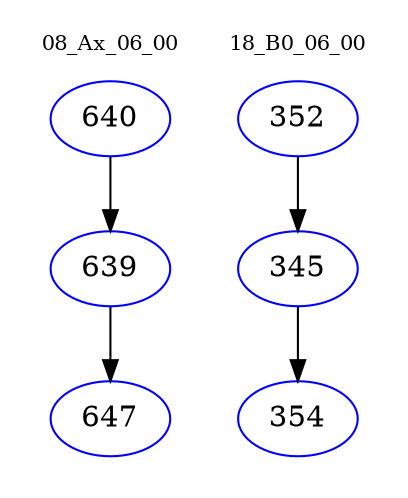 digraph{
subgraph cluster_0 {
color = white
label = "08_Ax_06_00";
fontsize=10;
T0_640 [label="640", color="blue"]
T0_640 -> T0_639 [color="black"]
T0_639 [label="639", color="blue"]
T0_639 -> T0_647 [color="black"]
T0_647 [label="647", color="blue"]
}
subgraph cluster_1 {
color = white
label = "18_B0_06_00";
fontsize=10;
T1_352 [label="352", color="blue"]
T1_352 -> T1_345 [color="black"]
T1_345 [label="345", color="blue"]
T1_345 -> T1_354 [color="black"]
T1_354 [label="354", color="blue"]
}
}
